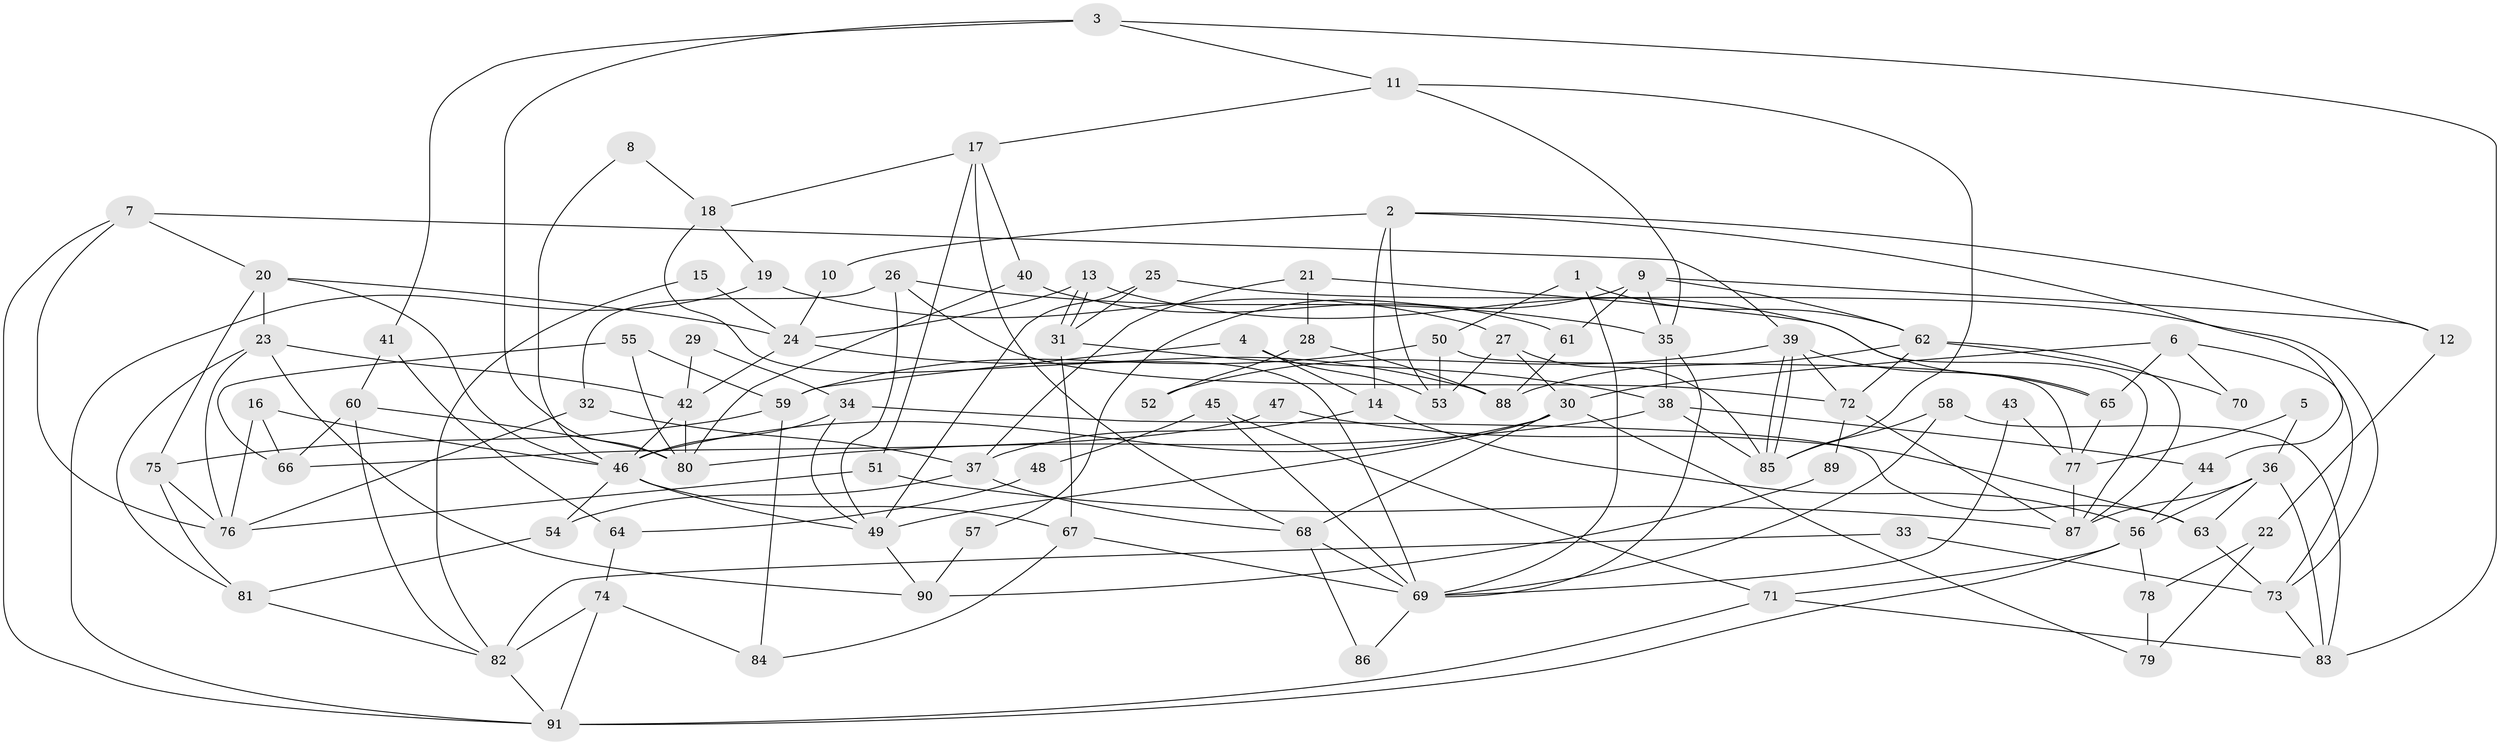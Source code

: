 // coarse degree distribution, {4: 0.24324324324324326, 5: 0.1891891891891892, 6: 0.13513513513513514, 7: 0.16216216216216217, 10: 0.02702702702702703, 3: 0.05405405405405406, 9: 0.02702702702702703, 8: 0.08108108108108109, 2: 0.02702702702702703, 13: 0.05405405405405406}
// Generated by graph-tools (version 1.1) at 2025/37/03/04/25 23:37:00]
// undirected, 91 vertices, 182 edges
graph export_dot {
  node [color=gray90,style=filled];
  1;
  2;
  3;
  4;
  5;
  6;
  7;
  8;
  9;
  10;
  11;
  12;
  13;
  14;
  15;
  16;
  17;
  18;
  19;
  20;
  21;
  22;
  23;
  24;
  25;
  26;
  27;
  28;
  29;
  30;
  31;
  32;
  33;
  34;
  35;
  36;
  37;
  38;
  39;
  40;
  41;
  42;
  43;
  44;
  45;
  46;
  47;
  48;
  49;
  50;
  51;
  52;
  53;
  54;
  55;
  56;
  57;
  58;
  59;
  60;
  61;
  62;
  63;
  64;
  65;
  66;
  67;
  68;
  69;
  70;
  71;
  72;
  73;
  74;
  75;
  76;
  77;
  78;
  79;
  80;
  81;
  82;
  83;
  84;
  85;
  86;
  87;
  88;
  89;
  90;
  91;
  1 -- 69;
  1 -- 62;
  1 -- 50;
  2 -- 44;
  2 -- 53;
  2 -- 10;
  2 -- 12;
  2 -- 14;
  3 -- 11;
  3 -- 80;
  3 -- 41;
  3 -- 83;
  4 -- 53;
  4 -- 14;
  4 -- 59;
  5 -- 36;
  5 -- 77;
  6 -- 30;
  6 -- 73;
  6 -- 65;
  6 -- 70;
  7 -- 20;
  7 -- 76;
  7 -- 39;
  7 -- 91;
  8 -- 18;
  8 -- 46;
  9 -- 35;
  9 -- 62;
  9 -- 12;
  9 -- 57;
  9 -- 61;
  10 -- 24;
  11 -- 17;
  11 -- 85;
  11 -- 35;
  12 -- 22;
  13 -- 31;
  13 -- 31;
  13 -- 87;
  13 -- 24;
  14 -- 56;
  14 -- 37;
  15 -- 82;
  15 -- 24;
  16 -- 76;
  16 -- 46;
  16 -- 66;
  17 -- 68;
  17 -- 51;
  17 -- 18;
  17 -- 40;
  18 -- 69;
  18 -- 19;
  19 -- 27;
  19 -- 91;
  20 -- 23;
  20 -- 24;
  20 -- 46;
  20 -- 75;
  21 -- 65;
  21 -- 37;
  21 -- 28;
  22 -- 79;
  22 -- 78;
  23 -- 42;
  23 -- 81;
  23 -- 76;
  23 -- 90;
  24 -- 42;
  24 -- 88;
  25 -- 49;
  25 -- 31;
  25 -- 73;
  26 -- 72;
  26 -- 35;
  26 -- 32;
  26 -- 49;
  27 -- 30;
  27 -- 85;
  27 -- 53;
  28 -- 88;
  28 -- 52;
  29 -- 34;
  29 -- 42;
  30 -- 49;
  30 -- 46;
  30 -- 68;
  30 -- 79;
  31 -- 38;
  31 -- 67;
  32 -- 76;
  32 -- 37;
  33 -- 82;
  33 -- 73;
  34 -- 63;
  34 -- 46;
  34 -- 49;
  35 -- 69;
  35 -- 38;
  36 -- 56;
  36 -- 87;
  36 -- 63;
  36 -- 83;
  37 -- 54;
  37 -- 68;
  38 -- 85;
  38 -- 44;
  38 -- 80;
  39 -- 85;
  39 -- 85;
  39 -- 52;
  39 -- 65;
  39 -- 72;
  40 -- 80;
  40 -- 61;
  41 -- 60;
  41 -- 64;
  42 -- 80;
  42 -- 46;
  43 -- 69;
  43 -- 77;
  44 -- 56;
  45 -- 69;
  45 -- 71;
  45 -- 48;
  46 -- 49;
  46 -- 54;
  46 -- 67;
  47 -- 63;
  47 -- 66;
  48 -- 64;
  49 -- 90;
  50 -- 59;
  50 -- 53;
  50 -- 77;
  51 -- 87;
  51 -- 76;
  54 -- 81;
  55 -- 66;
  55 -- 59;
  55 -- 80;
  56 -- 71;
  56 -- 91;
  56 -- 78;
  57 -- 90;
  58 -- 69;
  58 -- 83;
  58 -- 85;
  59 -- 84;
  59 -- 75;
  60 -- 80;
  60 -- 82;
  60 -- 66;
  61 -- 88;
  62 -- 72;
  62 -- 88;
  62 -- 70;
  62 -- 87;
  63 -- 73;
  64 -- 74;
  65 -- 77;
  67 -- 69;
  67 -- 84;
  68 -- 69;
  68 -- 86;
  69 -- 86;
  71 -- 83;
  71 -- 91;
  72 -- 87;
  72 -- 89;
  73 -- 83;
  74 -- 91;
  74 -- 82;
  74 -- 84;
  75 -- 76;
  75 -- 81;
  77 -- 87;
  78 -- 79;
  81 -- 82;
  82 -- 91;
  89 -- 90;
}
